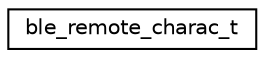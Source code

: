digraph "Graphical Class Hierarchy"
{
  edge [fontname="Helvetica",fontsize="10",labelfontname="Helvetica",labelfontsize="10"];
  node [fontname="Helvetica",fontsize="10",shape=record];
  rankdir="LR";
  Node1 [label="ble_remote_charac_t",height=0.2,width=0.4,color="black", fillcolor="white", style="filled",URL="$structble__remote__charac__t.html",tooltip="Remote device characteristic properties. "];
}
